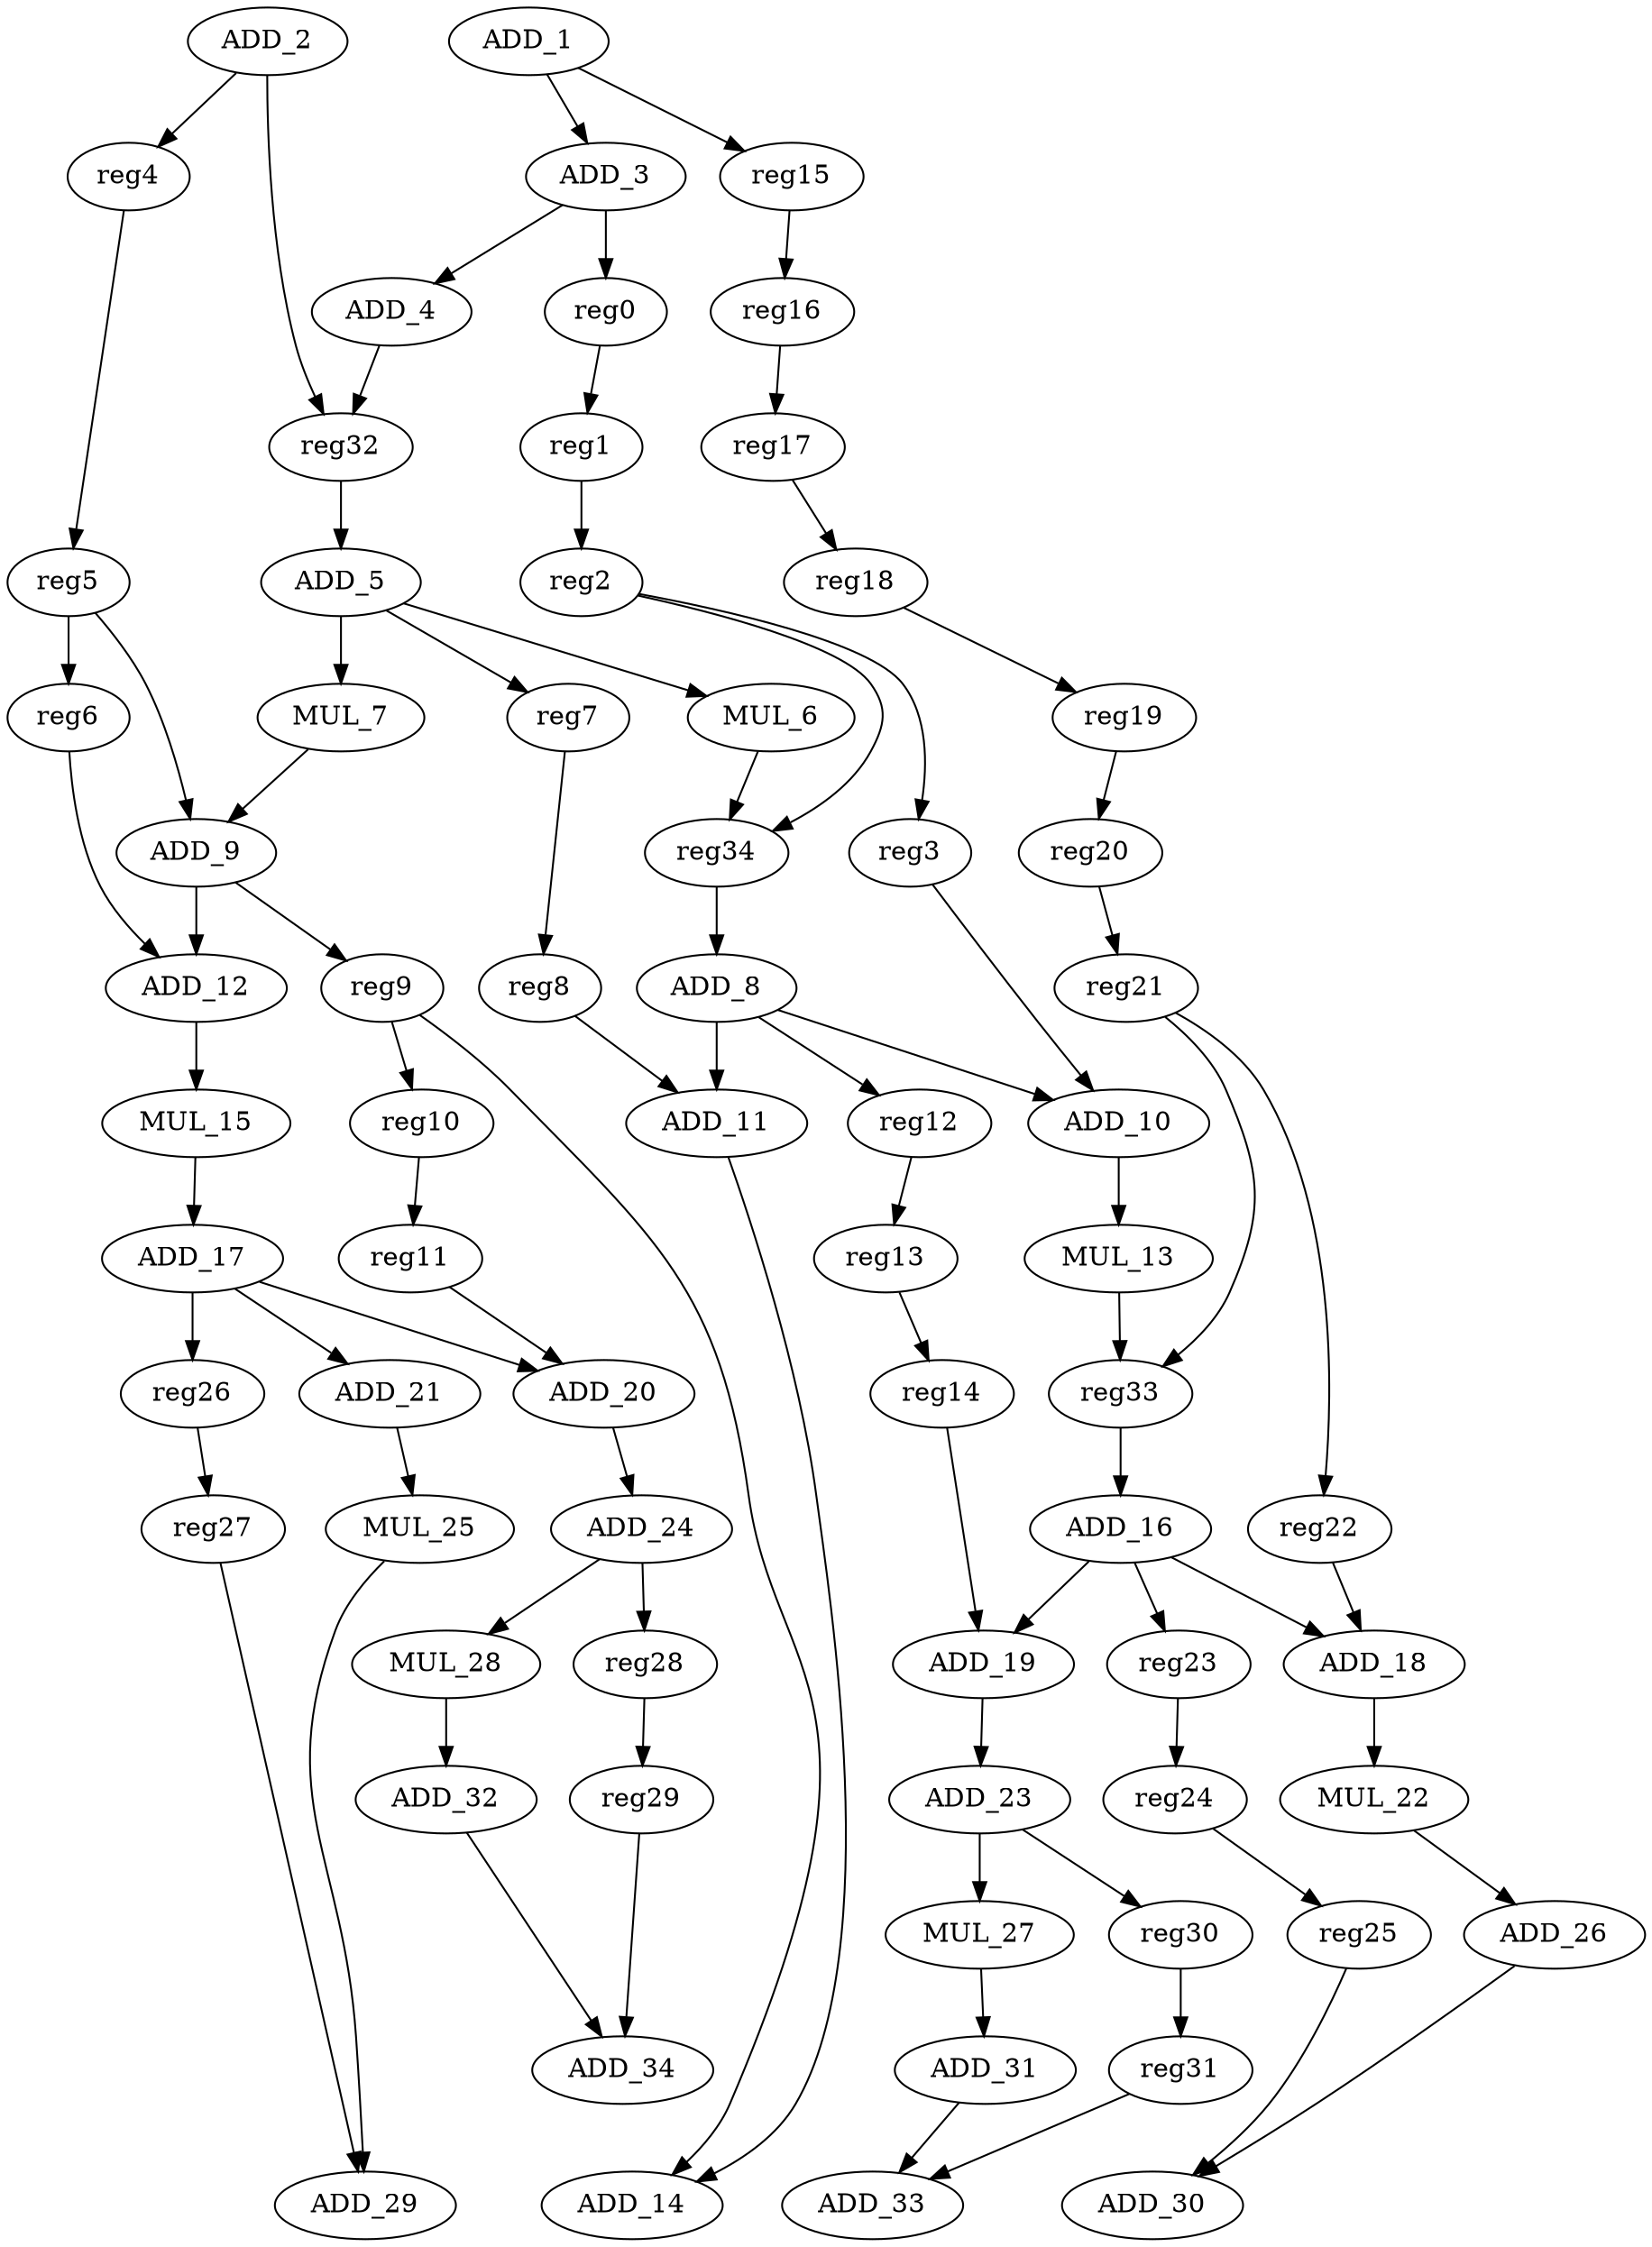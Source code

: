 digraph G {
    ADD_1;
    ADD_3;
    reg15;
    ADD_2;
    reg32;
    reg4;
    ADD_4;
    reg0;
    ADD_5;
    MUL_6;
    MUL_7;
    reg7;
    reg34;
    ADD_9;
    ADD_8;
    ADD_10;
    ADD_11;
    reg12;
    ADD_12;
    reg9;
    MUL_13;
    ADD_14;
    MUL_15;
    reg33;
    ADD_17;
    ADD_16;
    ADD_18;
    ADD_19;
    reg23;
    ADD_20;
    ADD_21;
    reg26;
    MUL_22;
    ADD_23;
    ADD_24;
    MUL_25;
    ADD_26;
    MUL_27;
    reg30;
    MUL_28;
    reg28;
    ADD_29;
    ADD_30;
    ADD_31;
    ADD_32;
    ADD_33;
    ADD_34;
    reg16;
    reg17;
    reg18;
    reg19;
    reg20;
    reg21;
    reg22;
    reg5;
    reg6;
    reg1;
    reg2;
    reg3;
    reg8;
    reg13;
    reg14;
    reg10;
    reg11;
    reg24;
    reg25;
    reg27;
    reg31;
    reg29;
    ADD_1 -> ADD_3 [weight=0];
    ADD_1 -> reg15 [weight=0];
    ADD_3 -> ADD_4 [weight=0];
    ADD_3 -> reg0 [weight=4];
    reg15 -> reg16 [weight=0];
    ADD_2 -> reg32 [weight=0];
    ADD_2 -> reg4 [weight=0];
    reg32 -> ADD_5 [weight=3];
    reg4 -> reg5 [weight=0];
    ADD_4 -> reg32 [weight=0];
    reg0 -> reg1 [weight=0];
    ADD_5 -> MUL_6 [weight=0];
    ADD_5 -> MUL_7 [weight=2];
    ADD_5 -> reg7 [weight=0];
    MUL_6 -> reg34 [weight=0];
    MUL_7 -> ADD_9 [weight=0];
    reg7 -> reg8 [weight=0];
    reg34 -> ADD_8 [weight=1];
    ADD_9 -> ADD_12 [weight=3];
    ADD_9 -> reg9 [weight=2];
    ADD_8 -> ADD_10 [weight=0];
    ADD_8 -> ADD_11 [weight=2];
    ADD_8 -> reg12 [weight=0];
    ADD_10 -> MUL_13 [weight=2];
    ADD_11 -> ADD_14 [weight=0];
    reg12 -> reg13 [weight=0];
    ADD_12 -> MUL_15 [weight=1];
    reg9 -> ADD_14 [weight=0];
    reg9 -> reg10 [weight=0];
    MUL_13 -> reg33 [weight=0];
    MUL_15 -> ADD_17 [weight=0];
    reg33 -> ADD_16 [weight=1];
    ADD_17 -> ADD_20 [weight=0];
    ADD_17 -> ADD_21 [weight=0];
    ADD_17 -> reg26 [weight=2];
    ADD_16 -> ADD_18 [weight=0];
    ADD_16 -> ADD_19 [weight=0];
    ADD_16 -> reg23 [weight=0];
    ADD_18 -> MUL_22 [weight=4];
    ADD_19 -> ADD_23 [weight=0];
    reg23 -> reg24 [weight=0];
    ADD_20 -> ADD_24 [weight=0];
    ADD_21 -> MUL_25 [weight=0];
    reg26 -> reg27 [weight=0];
    MUL_22 -> ADD_26 [weight=0];
    ADD_23 -> MUL_27 [weight=4];
    ADD_23 -> reg30 [weight=0];
    ADD_24 -> MUL_28 [weight=0];
    ADD_24 -> reg28 [weight=0];
    MUL_25 -> ADD_29 [weight=0];
    ADD_26 -> ADD_30 [weight=0];
    MUL_27 -> ADD_31 [weight=0];
    reg30 -> reg31 [weight=2];
    MUL_28 -> ADD_32 [weight=0];
    reg28 -> reg29 [weight=0];
    ADD_31 -> ADD_33 [weight=0];
    ADD_32 -> ADD_34 [weight=0];
    reg16 -> reg17 [weight=0];
    reg17 -> reg18 [weight=0];
    reg18 -> reg19 [weight=0];
    reg19 -> reg20 [weight=0];
    reg20 -> reg21 [weight=0];
    reg21 -> reg33 [weight=0];
    reg21 -> reg22 [weight=0];
    reg22 -> ADD_18 [weight=0];
    reg5 -> ADD_9 [weight=0];
    reg5 -> reg6 [weight=3];
    reg6 -> ADD_12 [weight=0];
    reg1 -> reg2 [weight=2];
    reg2 -> reg34 [weight=0];
    reg2 -> reg3 [weight=0];
    reg3 -> ADD_10 [weight=0];
    reg8 -> ADD_11 [weight=0];
    reg13 -> reg14 [weight=0];
    reg14 -> ADD_19 [weight=0];
    reg10 -> reg11 [weight=0];
    reg11 -> ADD_20 [weight=0];
    reg24 -> reg25 [weight=0];
    reg25 -> ADD_30 [weight=0];
    reg27 -> ADD_29 [weight=0];
    reg31 -> ADD_33 [weight=0];
    reg29 -> ADD_34 [weight=0];
}
